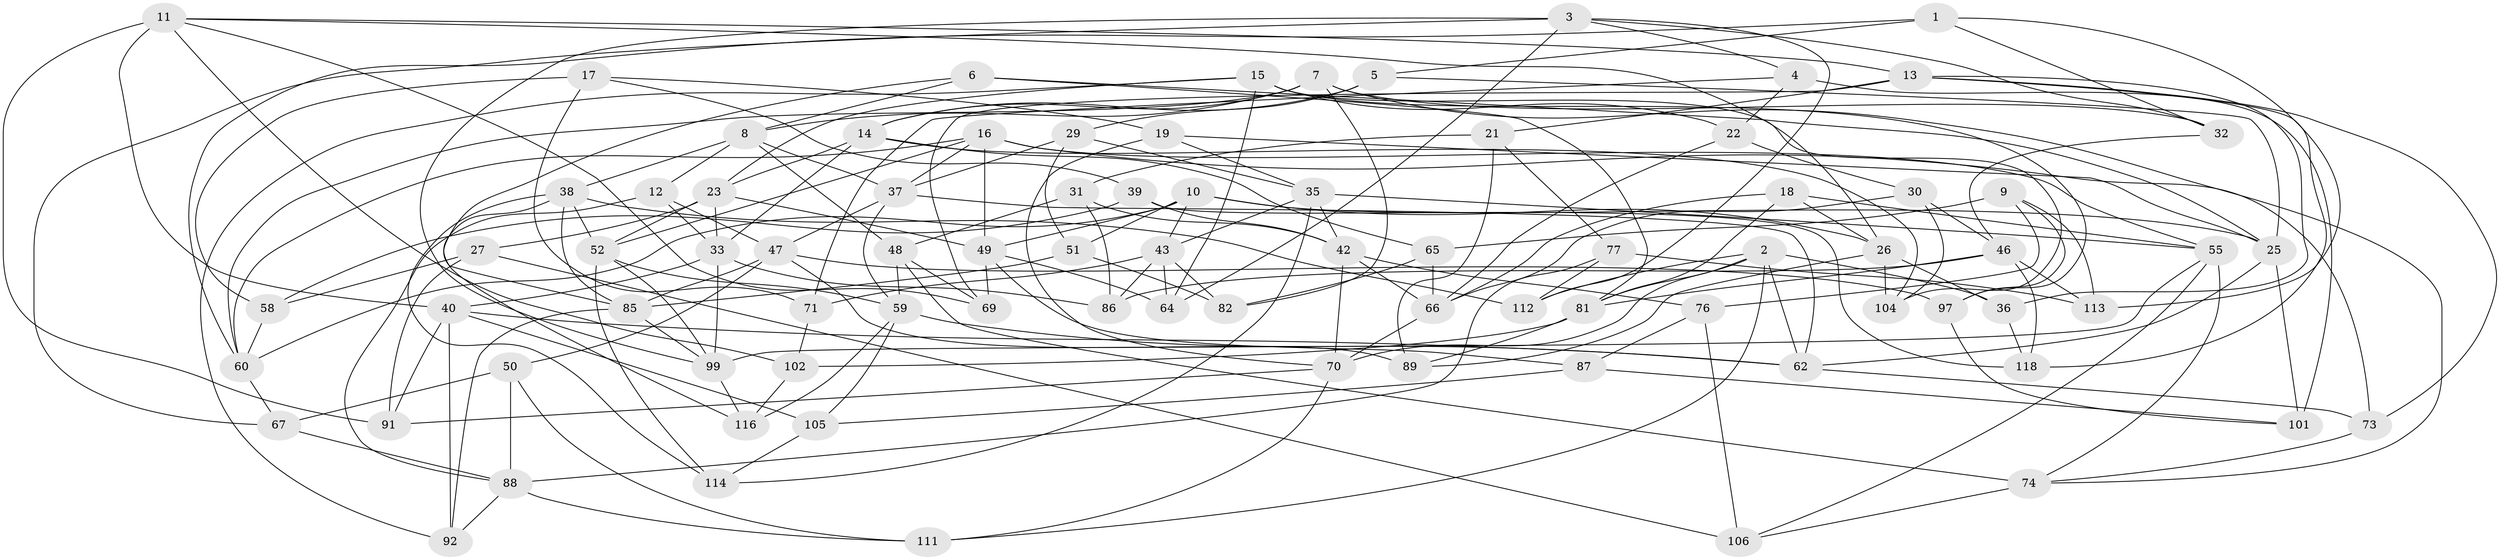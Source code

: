 // original degree distribution, {4: 1.0}
// Generated by graph-tools (version 1.1) at 2025/11/02/27/25 16:11:48]
// undirected, 83 vertices, 201 edges
graph export_dot {
graph [start="1"]
  node [color=gray90,style=filled];
  1;
  2 [super="+79"];
  3 [super="+119"];
  4;
  5;
  6;
  7 [super="+24"];
  8 [super="+95"];
  9;
  10 [super="+78"];
  11 [super="+44"];
  12;
  13 [super="+41"];
  14 [super="+20"];
  15 [super="+28"];
  16 [super="+94"];
  17;
  18;
  19;
  21;
  22;
  23 [super="+45"];
  25 [super="+108"];
  26 [super="+75"];
  27;
  29;
  30;
  31;
  32;
  33 [super="+34"];
  35 [super="+54"];
  36;
  37 [super="+56"];
  38 [super="+103"];
  39;
  40 [super="+117"];
  42 [super="+100"];
  43 [super="+72"];
  46 [super="+53"];
  47 [super="+57"];
  48 [super="+80"];
  49 [super="+63"];
  50;
  51;
  52 [super="+96"];
  55 [super="+61"];
  58;
  59 [super="+83"];
  60 [super="+68"];
  62 [super="+84"];
  64;
  65;
  66 [super="+115"];
  67;
  69;
  70 [super="+109"];
  71;
  73;
  74 [super="+98"];
  76;
  77;
  81 [super="+90"];
  82;
  85 [super="+110"];
  86;
  87;
  88 [super="+93"];
  89;
  91;
  92;
  97;
  99 [super="+107"];
  101;
  102;
  104;
  105;
  106;
  111;
  112;
  113;
  114;
  116;
  118;
  1 -- 32;
  1 -- 60;
  1 -- 5;
  1 -- 113;
  2 -- 111;
  2 -- 70;
  2 -- 81;
  2 -- 112;
  2 -- 36;
  2 -- 62;
  3 -- 32;
  3 -- 67;
  3 -- 64;
  3 -- 112;
  3 -- 99;
  3 -- 4;
  4 -- 101;
  4 -- 71;
  4 -- 22;
  5 -- 25;
  5 -- 29;
  5 -- 14;
  6 -- 8;
  6 -- 85;
  6 -- 81;
  6 -- 25;
  7 -- 82;
  7 -- 60;
  7 -- 8;
  7 -- 32;
  7 -- 74;
  7 -- 14;
  8 -- 37;
  8 -- 12;
  8 -- 38;
  8 -- 48;
  9 -- 97;
  9 -- 113;
  9 -- 76;
  9 -- 65;
  10 -- 51;
  10 -- 25;
  10 -- 26;
  10 -- 60;
  10 -- 49;
  10 -- 43;
  11 -- 69;
  11 -- 91;
  11 -- 26;
  11 -- 102;
  11 -- 40;
  11 -- 13;
  12 -- 33;
  12 -- 47;
  12 -- 88;
  13 -- 118;
  13 -- 69;
  13 -- 73;
  13 -- 21;
  13 -- 36;
  14 -- 104;
  14 -- 23;
  14 -- 65;
  14 -- 33;
  15 -- 97;
  15 -- 104;
  15 -- 22;
  15 -- 64;
  15 -- 23;
  15 -- 92;
  16 -- 73;
  16 -- 52;
  16 -- 37;
  16 -- 55;
  16 -- 60;
  16 -- 49;
  17 -- 19;
  17 -- 39;
  17 -- 58;
  17 -- 71;
  18 -- 26;
  18 -- 55;
  18 -- 81;
  18 -- 66;
  19 -- 70;
  19 -- 25;
  19 -- 35;
  21 -- 89;
  21 -- 31;
  21 -- 77;
  22 -- 30;
  22 -- 66;
  23 -- 27;
  23 -- 49;
  23 -- 33;
  23 -- 52;
  25 -- 101;
  25 -- 62;
  26 -- 104;
  26 -- 89;
  26 -- 36;
  27 -- 58;
  27 -- 91;
  27 -- 106;
  29 -- 37;
  29 -- 51;
  29 -- 35;
  30 -- 104;
  30 -- 46;
  30 -- 66;
  31 -- 86;
  31 -- 42;
  31 -- 48;
  32 -- 46;
  33 -- 99;
  33 -- 86;
  33 -- 40;
  35 -- 55;
  35 -- 42;
  35 -- 114;
  35 -- 43;
  36 -- 118;
  37 -- 59;
  37 -- 62;
  37 -- 47;
  38 -- 85;
  38 -- 114;
  38 -- 116;
  38 -- 112;
  38 -- 52;
  39 -- 118;
  39 -- 58;
  39 -- 42;
  40 -- 105;
  40 -- 91;
  40 -- 92;
  40 -- 62;
  42 -- 66;
  42 -- 76;
  42 -- 70;
  43 -- 82;
  43 -- 64;
  43 -- 86;
  43 -- 71;
  46 -- 113;
  46 -- 118;
  46 -- 86;
  46 -- 81;
  47 -- 50;
  47 -- 89;
  47 -- 97;
  47 -- 85;
  48 -- 69;
  48 -- 74 [weight=2];
  48 -- 59;
  49 -- 69;
  49 -- 64;
  49 -- 87;
  50 -- 67;
  50 -- 111;
  50 -- 88;
  51 -- 82;
  51 -- 85;
  52 -- 114;
  52 -- 99;
  52 -- 59;
  55 -- 74;
  55 -- 106;
  55 -- 99;
  58 -- 60;
  59 -- 116;
  59 -- 105;
  59 -- 62;
  60 -- 67;
  62 -- 73;
  65 -- 82;
  65 -- 66;
  66 -- 70;
  67 -- 88;
  70 -- 91;
  70 -- 111;
  71 -- 102;
  73 -- 74;
  74 -- 106;
  76 -- 87;
  76 -- 106;
  77 -- 112;
  77 -- 113;
  77 -- 88;
  81 -- 102;
  81 -- 89;
  85 -- 99;
  85 -- 92;
  87 -- 105;
  87 -- 101;
  88 -- 92;
  88 -- 111;
  97 -- 101;
  99 -- 116;
  102 -- 116;
  105 -- 114;
}
